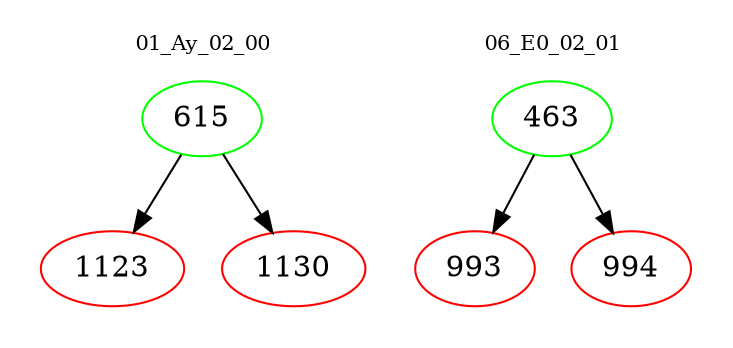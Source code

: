 digraph{
subgraph cluster_0 {
color = white
label = "01_Ay_02_00";
fontsize=10;
T0_615 [label="615", color="green"]
T0_615 -> T0_1123 [color="black"]
T0_1123 [label="1123", color="red"]
T0_615 -> T0_1130 [color="black"]
T0_1130 [label="1130", color="red"]
}
subgraph cluster_1 {
color = white
label = "06_E0_02_01";
fontsize=10;
T1_463 [label="463", color="green"]
T1_463 -> T1_993 [color="black"]
T1_993 [label="993", color="red"]
T1_463 -> T1_994 [color="black"]
T1_994 [label="994", color="red"]
}
}
